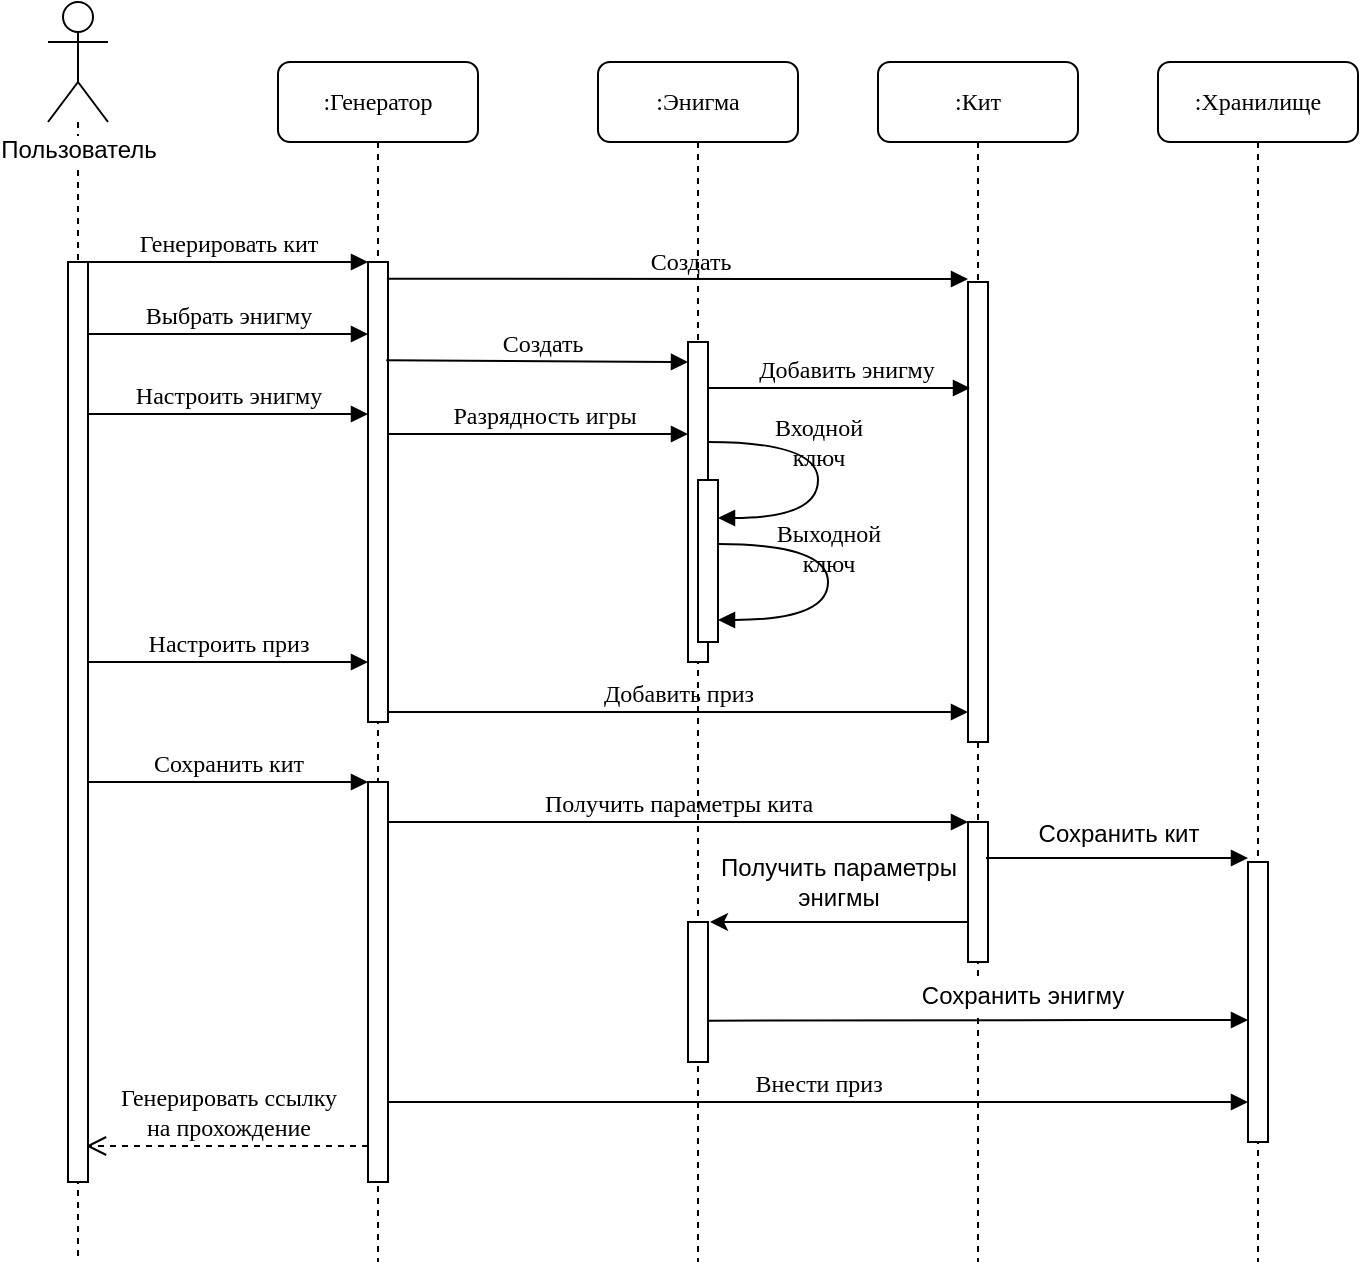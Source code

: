 <mxfile version="12.1.5" type="google" pages="1"><diagram name="Page-1" id="13e1069c-82ec-6db2-03f1-153e76fe0fe0"><mxGraphModel dx="806" dy="775" grid="1" gridSize="10" guides="1" tooltips="1" connect="1" arrows="1" fold="1" page="1" pageScale="1" pageWidth="1100" pageHeight="850" background="#ffffff" math="0" shadow="0"><root><mxCell id="0"/><mxCell id="1" parent="0"/><mxCell id="mdbtPHuh0h-vBb5LoE26-57" style="edgeStyle=orthogonalEdgeStyle;rounded=0;orthogonalLoop=1;jettySize=auto;html=1;startArrow=none;startFill=0;endArrow=none;endFill=0;dashed=1;" parent="1" source="mdbtPHuh0h-vBb5LoE26-52" edge="1"><mxGeometry relative="1" as="geometry"><mxPoint x="140" y="680" as="targetPoint"/></mxGeometry></mxCell><mxCell id="7baba1c4bc27f4b0-2" value=":Генератор" style="shape=umlLifeline;perimeter=lifelinePerimeter;whiteSpace=wrap;html=1;container=1;collapsible=0;recursiveResize=0;outlineConnect=0;rounded=1;shadow=0;comic=0;labelBackgroundColor=none;strokeColor=#000000;strokeWidth=1;fillColor=#FFFFFF;fontFamily=Verdana;fontSize=12;fontColor=#000000;align=center;" parent="1" vertex="1"><mxGeometry x="240" y="80" width="100" height="600" as="geometry"/></mxCell><mxCell id="7baba1c4bc27f4b0-10" value="" style="html=1;points=[];perimeter=orthogonalPerimeter;rounded=0;shadow=0;comic=0;labelBackgroundColor=none;strokeColor=#000000;strokeWidth=1;fillColor=#FFFFFF;fontFamily=Verdana;fontSize=12;fontColor=#000000;align=center;" parent="7baba1c4bc27f4b0-2" vertex="1"><mxGeometry x="45" y="100" width="10" height="230" as="geometry"/></mxCell><mxCell id="7baba1c4bc27f4b0-22" value="" style="html=1;points=[];perimeter=orthogonalPerimeter;rounded=0;shadow=0;comic=0;labelBackgroundColor=none;strokeColor=#000000;strokeWidth=1;fillColor=#FFFFFF;fontFamily=Verdana;fontSize=12;fontColor=#000000;align=center;" parent="7baba1c4bc27f4b0-2" vertex="1"><mxGeometry x="45" y="360" width="10" height="200" as="geometry"/></mxCell><mxCell id="7baba1c4bc27f4b0-3" value=":Энигма" style="shape=umlLifeline;perimeter=lifelinePerimeter;whiteSpace=wrap;html=1;container=1;collapsible=0;recursiveResize=0;outlineConnect=0;rounded=1;shadow=0;comic=0;labelBackgroundColor=none;strokeColor=#000000;strokeWidth=1;fillColor=#FFFFFF;fontFamily=Verdana;fontSize=12;fontColor=#000000;align=center;" parent="1" vertex="1"><mxGeometry x="400" y="80" width="100" height="600" as="geometry"/></mxCell><mxCell id="7baba1c4bc27f4b0-13" value="" style="html=1;points=[];perimeter=orthogonalPerimeter;rounded=0;shadow=0;comic=0;labelBackgroundColor=none;strokeColor=#000000;strokeWidth=1;fillColor=#FFFFFF;fontFamily=Verdana;fontSize=12;fontColor=#000000;align=center;" parent="7baba1c4bc27f4b0-3" vertex="1"><mxGeometry x="45" y="140" width="10" height="160" as="geometry"/></mxCell><mxCell id="mdbtPHuh0h-vBb5LoE26-32" value="" style="html=1;points=[];perimeter=orthogonalPerimeter;rounded=0;shadow=0;comic=0;labelBackgroundColor=none;strokeColor=#000000;strokeWidth=1;fillColor=#FFFFFF;fontFamily=Verdana;fontSize=12;fontColor=#000000;align=center;" parent="7baba1c4bc27f4b0-3" vertex="1"><mxGeometry x="45" y="430" width="10" height="70" as="geometry"/></mxCell><mxCell id="7baba1c4bc27f4b0-4" value=":Кит" style="shape=umlLifeline;perimeter=lifelinePerimeter;whiteSpace=wrap;html=1;container=1;collapsible=0;recursiveResize=0;outlineConnect=0;rounded=1;shadow=0;comic=0;labelBackgroundColor=none;strokeColor=#000000;strokeWidth=1;fillColor=#FFFFFF;fontFamily=Verdana;fontSize=12;fontColor=#000000;align=center;" parent="1" vertex="1"><mxGeometry x="540" y="80" width="100" height="600" as="geometry"/></mxCell><mxCell id="mdbtPHuh0h-vBb5LoE26-29" value="" style="html=1;points=[];perimeter=orthogonalPerimeter;rounded=0;shadow=0;comic=0;labelBackgroundColor=none;strokeColor=#000000;strokeWidth=1;fillColor=#FFFFFF;fontFamily=Verdana;fontSize=12;fontColor=#000000;align=center;" parent="7baba1c4bc27f4b0-4" vertex="1"><mxGeometry x="45" y="380" width="10" height="70" as="geometry"/></mxCell><mxCell id="7baba1c4bc27f4b0-5" value=":Хранилище" style="shape=umlLifeline;perimeter=lifelinePerimeter;whiteSpace=wrap;html=1;container=1;collapsible=0;recursiveResize=0;outlineConnect=0;rounded=1;shadow=0;comic=0;labelBackgroundColor=none;strokeColor=#000000;strokeWidth=1;fillColor=#FFFFFF;fontFamily=Verdana;fontSize=12;fontColor=#000000;align=center;" parent="1" vertex="1"><mxGeometry x="680" y="80" width="100" height="600" as="geometry"/></mxCell><mxCell id="mdbtPHuh0h-vBb5LoE26-36" value="" style="html=1;points=[];perimeter=orthogonalPerimeter;rounded=0;shadow=0;comic=0;labelBackgroundColor=none;strokeColor=#000000;strokeWidth=1;fillColor=#FFFFFF;fontFamily=Verdana;fontSize=12;fontColor=#000000;align=center;" parent="7baba1c4bc27f4b0-5" vertex="1"><mxGeometry x="45" y="400" width="10" height="140" as="geometry"/></mxCell><mxCell id="7baba1c4bc27f4b0-16" value="" style="html=1;points=[];perimeter=orthogonalPerimeter;rounded=0;shadow=0;comic=0;labelBackgroundColor=none;strokeColor=#000000;strokeWidth=1;fillColor=#FFFFFF;fontFamily=Verdana;fontSize=12;fontColor=#000000;align=center;" parent="1" vertex="1"><mxGeometry x="585" y="190" width="10" height="230" as="geometry"/></mxCell><mxCell id="7baba1c4bc27f4b0-23" value="Сохранить кит" style="html=1;verticalAlign=bottom;endArrow=block;entryX=0;entryY=0;labelBackgroundColor=none;fontFamily=Verdana;fontSize=12;" parent="1" source="7baba1c4bc27f4b0-9" target="7baba1c4bc27f4b0-22" edge="1"><mxGeometry relative="1" as="geometry"><mxPoint x="155" y="440" as="sourcePoint"/></mxGeometry></mxCell><mxCell id="7baba1c4bc27f4b0-30" value="&lt;div&gt;Генерировать ссылку&lt;/div&gt;&lt;div&gt;на прохождение&lt;br&gt;&lt;/div&gt;" style="html=1;verticalAlign=bottom;endArrow=open;dashed=1;endSize=8;labelBackgroundColor=none;fontFamily=Verdana;fontSize=12;edgeStyle=elbowEdgeStyle;elbow=vertical;exitX=0.009;exitY=0.709;exitDx=0;exitDy=0;exitPerimeter=0;" parent="1" edge="1"><mxGeometry relative="1" as="geometry"><mxPoint x="144" y="622" as="targetPoint"/><Array as="points"><mxPoint x="220" y="622"/></Array><mxPoint x="285" y="622" as="sourcePoint"/></mxGeometry></mxCell><mxCell id="7baba1c4bc27f4b0-11" value="Генерировать кит" style="html=1;verticalAlign=bottom;endArrow=block;entryX=0;entryY=0;labelBackgroundColor=none;fontFamily=Verdana;fontSize=12;edgeStyle=elbowEdgeStyle;elbow=vertical;" parent="1" source="7baba1c4bc27f4b0-9" target="7baba1c4bc27f4b0-10" edge="1"><mxGeometry relative="1" as="geometry"><mxPoint x="220" y="190" as="sourcePoint"/></mxGeometry></mxCell><mxCell id="7baba1c4bc27f4b0-14" value="Выбрать энигму" style="html=1;verticalAlign=bottom;endArrow=block;labelBackgroundColor=none;fontFamily=Verdana;fontSize=12;edgeStyle=elbowEdgeStyle;elbow=vertical;exitX=0.546;exitY=0.227;exitDx=0;exitDy=0;exitPerimeter=0;" parent="1" target="7baba1c4bc27f4b0-10" edge="1"><mxGeometry relative="1" as="geometry"><mxPoint x="145" y="216" as="sourcePoint"/><mxPoint x="285" y="222" as="targetPoint"/></mxGeometry></mxCell><mxCell id="mdbtPHuh0h-vBb5LoE26-19" value="Разрядность игры" style="html=1;verticalAlign=bottom;endArrow=block;labelBackgroundColor=none;fontFamily=Verdana;fontSize=12;edgeStyle=elbowEdgeStyle;elbow=vertical;" parent="1" edge="1"><mxGeometry x="0.042" relative="1" as="geometry"><mxPoint x="295" y="266" as="sourcePoint"/><mxPoint x="445" y="266" as="targetPoint"/><Array as="points"><mxPoint x="295.5" y="266"/></Array><mxPoint as="offset"/></mxGeometry></mxCell><mxCell id="mdbtPHuh0h-vBb5LoE26-20" value="Создать" style="html=1;verticalAlign=bottom;endArrow=block;labelBackgroundColor=none;fontFamily=Verdana;fontSize=12;edgeStyle=elbowEdgeStyle;elbow=vertical;exitX=0.914;exitY=0.23;exitDx=0;exitDy=0;exitPerimeter=0;" parent="1" edge="1"><mxGeometry x="0.042" relative="1" as="geometry"><mxPoint x="294.143" y="229.095" as="sourcePoint"/><mxPoint x="445" y="230" as="targetPoint"/><Array as="points"><mxPoint x="300" y="230"/></Array><mxPoint as="offset"/></mxGeometry></mxCell><mxCell id="mdbtPHuh0h-vBb5LoE26-23" value="Создать" style="html=1;verticalAlign=bottom;endArrow=block;labelBackgroundColor=none;fontFamily=Verdana;fontSize=12;edgeStyle=elbowEdgeStyle;elbow=vertical;exitX=0.986;exitY=0.11;exitDx=0;exitDy=0;exitPerimeter=0;" parent="1" edge="1"><mxGeometry x="0.042" relative="1" as="geometry"><mxPoint x="294.966" y="188.414" as="sourcePoint"/><mxPoint x="585" y="188.414" as="targetPoint"/><Array as="points"/><mxPoint as="offset"/></mxGeometry></mxCell><mxCell id="mdbtPHuh0h-vBb5LoE26-25" value="Добавить энигму" style="html=1;verticalAlign=bottom;endArrow=block;labelBackgroundColor=none;fontFamily=Verdana;fontSize=12;edgeStyle=elbowEdgeStyle;elbow=vertical;" parent="1" source="7baba1c4bc27f4b0-13" edge="1"><mxGeometry x="0.042" relative="1" as="geometry"><mxPoint x="460" y="243" as="sourcePoint"/><mxPoint x="586" y="243" as="targetPoint"/><Array as="points"/><mxPoint as="offset"/></mxGeometry></mxCell><mxCell id="mdbtPHuh0h-vBb5LoE26-26" value="" style="html=1;points=[];perimeter=orthogonalPerimeter;rounded=0;shadow=0;comic=0;labelBackgroundColor=none;strokeColor=#000000;strokeWidth=1;fillColor=#FFFFFF;fontFamily=Verdana;fontSize=12;fontColor=#000000;align=center;" parent="1" vertex="1"><mxGeometry x="450" y="289" width="10" height="81" as="geometry"/></mxCell><mxCell id="mdbtPHuh0h-vBb5LoE26-27" value="&lt;div&gt;Входной&lt;/div&gt;&lt;div&gt;ключ&lt;br&gt;&lt;/div&gt;" style="html=1;verticalAlign=bottom;endArrow=block;labelBackgroundColor=none;fontFamily=Verdana;fontSize=12;elbow=vertical;edgeStyle=orthogonalEdgeStyle;curved=1;entryX=1;entryY=0.286;entryPerimeter=0;exitX=1.038;exitY=0.345;exitPerimeter=0;" parent="1" edge="1"><mxGeometry relative="1" as="geometry"><mxPoint x="455" y="270" as="sourcePoint"/><mxPoint x="460" y="308" as="targetPoint"/><Array as="points"><mxPoint x="510" y="270"/><mxPoint x="510" y="308"/></Array></mxGeometry></mxCell><mxCell id="mdbtPHuh0h-vBb5LoE26-28" value="&lt;div&gt;Выходной&lt;/div&gt;&lt;div&gt;ключ&lt;br&gt;&lt;/div&gt;" style="html=1;verticalAlign=bottom;endArrow=block;labelBackgroundColor=none;fontFamily=Verdana;fontSize=12;elbow=vertical;edgeStyle=orthogonalEdgeStyle;curved=1;exitX=1.038;exitY=0.345;exitPerimeter=0;" parent="1" edge="1"><mxGeometry relative="1" as="geometry"><mxPoint x="460" y="321" as="sourcePoint"/><mxPoint x="460" y="359" as="targetPoint"/><Array as="points"><mxPoint x="515" y="321"/><mxPoint x="515" y="359"/></Array></mxGeometry></mxCell><mxCell id="mdbtPHuh0h-vBb5LoE26-30" value="Получить параметры кита" style="html=1;verticalAlign=bottom;endArrow=block;labelBackgroundColor=none;fontFamily=Verdana;fontSize=12;" parent="1" edge="1"><mxGeometry relative="1" as="geometry"><mxPoint x="295" y="460" as="sourcePoint"/><mxPoint x="585" y="460" as="targetPoint"/></mxGeometry></mxCell><mxCell id="mdbtPHuh0h-vBb5LoE26-34" style="edgeStyle=orthogonalEdgeStyle;rounded=0;orthogonalLoop=1;jettySize=auto;html=1;entryX=1.1;entryY=0.286;entryDx=0;entryDy=0;entryPerimeter=0;" parent="1" edge="1"><mxGeometry relative="1" as="geometry"><mxPoint x="585" y="510" as="sourcePoint"/><mxPoint x="456" y="510" as="targetPoint"/></mxGeometry></mxCell><mxCell id="mdbtPHuh0h-vBb5LoE26-35" value="&lt;div&gt;Получить параметры&lt;/div&gt;&lt;div&gt;энигмы&lt;br&gt;&lt;/div&gt;" style="text;html=1;resizable=0;points=[];align=center;verticalAlign=middle;labelBackgroundColor=#ffffff;" parent="mdbtPHuh0h-vBb5LoE26-34" vertex="1" connectable="0"><mxGeometry x="-0.178" y="3" relative="1" as="geometry"><mxPoint x="-12" y="-23" as="offset"/></mxGeometry></mxCell><mxCell id="mdbtPHuh0h-vBb5LoE26-39" style="edgeStyle=orthogonalEdgeStyle;rounded=0;orthogonalLoop=1;jettySize=auto;html=1;startArrow=block;startFill=1;endArrow=none;endFill=0;entryX=0.924;entryY=0.85;entryDx=0;entryDy=0;entryPerimeter=0;" parent="1" edge="1"><mxGeometry relative="1" as="geometry"><mxPoint x="725" y="478" as="sourcePoint"/><mxPoint x="594" y="478" as="targetPoint"/></mxGeometry></mxCell><mxCell id="mdbtPHuh0h-vBb5LoE26-40" value="Сохранить кит" style="text;html=1;resizable=0;points=[];align=center;verticalAlign=middle;labelBackgroundColor=#ffffff;" parent="mdbtPHuh0h-vBb5LoE26-39" vertex="1" connectable="0"><mxGeometry x="-0.313" y="-2" relative="1" as="geometry"><mxPoint x="-20" y="-10" as="offset"/></mxGeometry></mxCell><mxCell id="mdbtPHuh0h-vBb5LoE26-41" style="edgeStyle=orthogonalEdgeStyle;rounded=0;orthogonalLoop=1;jettySize=auto;html=1;startArrow=block;startFill=1;endArrow=none;endFill=0;entryX=0.96;entryY=0.705;entryDx=0;entryDy=0;entryPerimeter=0;" parent="1" source="mdbtPHuh0h-vBb5LoE26-36" target="mdbtPHuh0h-vBb5LoE26-32" edge="1"><mxGeometry relative="1" as="geometry"><mxPoint x="726" y="556" as="sourcePoint"/><mxPoint x="460" y="556" as="targetPoint"/><Array as="points"><mxPoint x="650" y="559"/><mxPoint x="650" y="559"/></Array></mxGeometry></mxCell><mxCell id="mdbtPHuh0h-vBb5LoE26-42" value="Сохранить энигму" style="text;html=1;resizable=0;points=[];align=center;verticalAlign=middle;labelBackgroundColor=#ffffff;" parent="mdbtPHuh0h-vBb5LoE26-41" vertex="1" connectable="0"><mxGeometry x="-0.313" y="-2" relative="1" as="geometry"><mxPoint x="-20" y="-10" as="offset"/></mxGeometry></mxCell><mxCell id="mdbtPHuh0h-vBb5LoE26-43" value="Настроить энигму" style="html=1;verticalAlign=bottom;endArrow=block;labelBackgroundColor=none;fontFamily=Verdana;fontSize=12;edgeStyle=elbowEdgeStyle;elbow=vertical;" parent="1" source="7baba1c4bc27f4b0-9" target="7baba1c4bc27f4b0-10" edge="1"><mxGeometry relative="1" as="geometry"><mxPoint x="155.333" y="256.5" as="sourcePoint"/><mxPoint x="280" y="259" as="targetPoint"/><Array as="points"><mxPoint x="150" y="256"/></Array></mxGeometry></mxCell><mxCell id="mdbtPHuh0h-vBb5LoE26-44" value="Настроить приз" style="html=1;verticalAlign=bottom;endArrow=block;labelBackgroundColor=none;fontFamily=Verdana;fontSize=12;edgeStyle=elbowEdgeStyle;elbow=vertical;entryX=0;entryY=0.684;entryDx=0;entryDy=0;entryPerimeter=0;" parent="1" source="7baba1c4bc27f4b0-9" edge="1"><mxGeometry relative="1" as="geometry"><mxPoint x="155" y="380" as="sourcePoint"/><mxPoint x="285" y="380" as="targetPoint"/></mxGeometry></mxCell><mxCell id="mdbtPHuh0h-vBb5LoE26-45" value="Добавить приз" style="html=1;verticalAlign=bottom;endArrow=block;labelBackgroundColor=none;fontFamily=Verdana;fontSize=12;edgeStyle=elbowEdgeStyle;elbow=vertical;exitX=1;exitY=0.935;exitDx=0;exitDy=0;exitPerimeter=0;" parent="1" edge="1"><mxGeometry relative="1" as="geometry"><mxPoint x="295" y="405" as="sourcePoint"/><mxPoint x="585" y="405" as="targetPoint"/></mxGeometry></mxCell><mxCell id="mdbtPHuh0h-vBb5LoE26-47" value="Внести приз" style="html=1;verticalAlign=bottom;endArrow=block;labelBackgroundColor=none;fontFamily=Verdana;fontSize=12;" parent="1" edge="1"><mxGeometry relative="1" as="geometry"><mxPoint x="295" y="600" as="sourcePoint"/><mxPoint x="725" y="600" as="targetPoint"/></mxGeometry></mxCell><mxCell id="7baba1c4bc27f4b0-9" value="" style="html=1;points=[];perimeter=orthogonalPerimeter;rounded=0;shadow=0;comic=0;labelBackgroundColor=none;strokeColor=#000000;strokeWidth=1;fillColor=#FFFFFF;fontFamily=Verdana;fontSize=12;fontColor=#000000;align=center;" parent="1" vertex="1"><mxGeometry x="135" y="180" width="10" height="460" as="geometry"/></mxCell><mxCell id="mdbtPHuh0h-vBb5LoE26-52" value="Пользователь" style="shape=umlActor;verticalLabelPosition=bottom;labelBackgroundColor=#ffffff;verticalAlign=top;html=1;outlineConnect=0;" parent="1" vertex="1"><mxGeometry x="125" y="50" width="30" height="60" as="geometry"/></mxCell></root></mxGraphModel></diagram></mxfile>